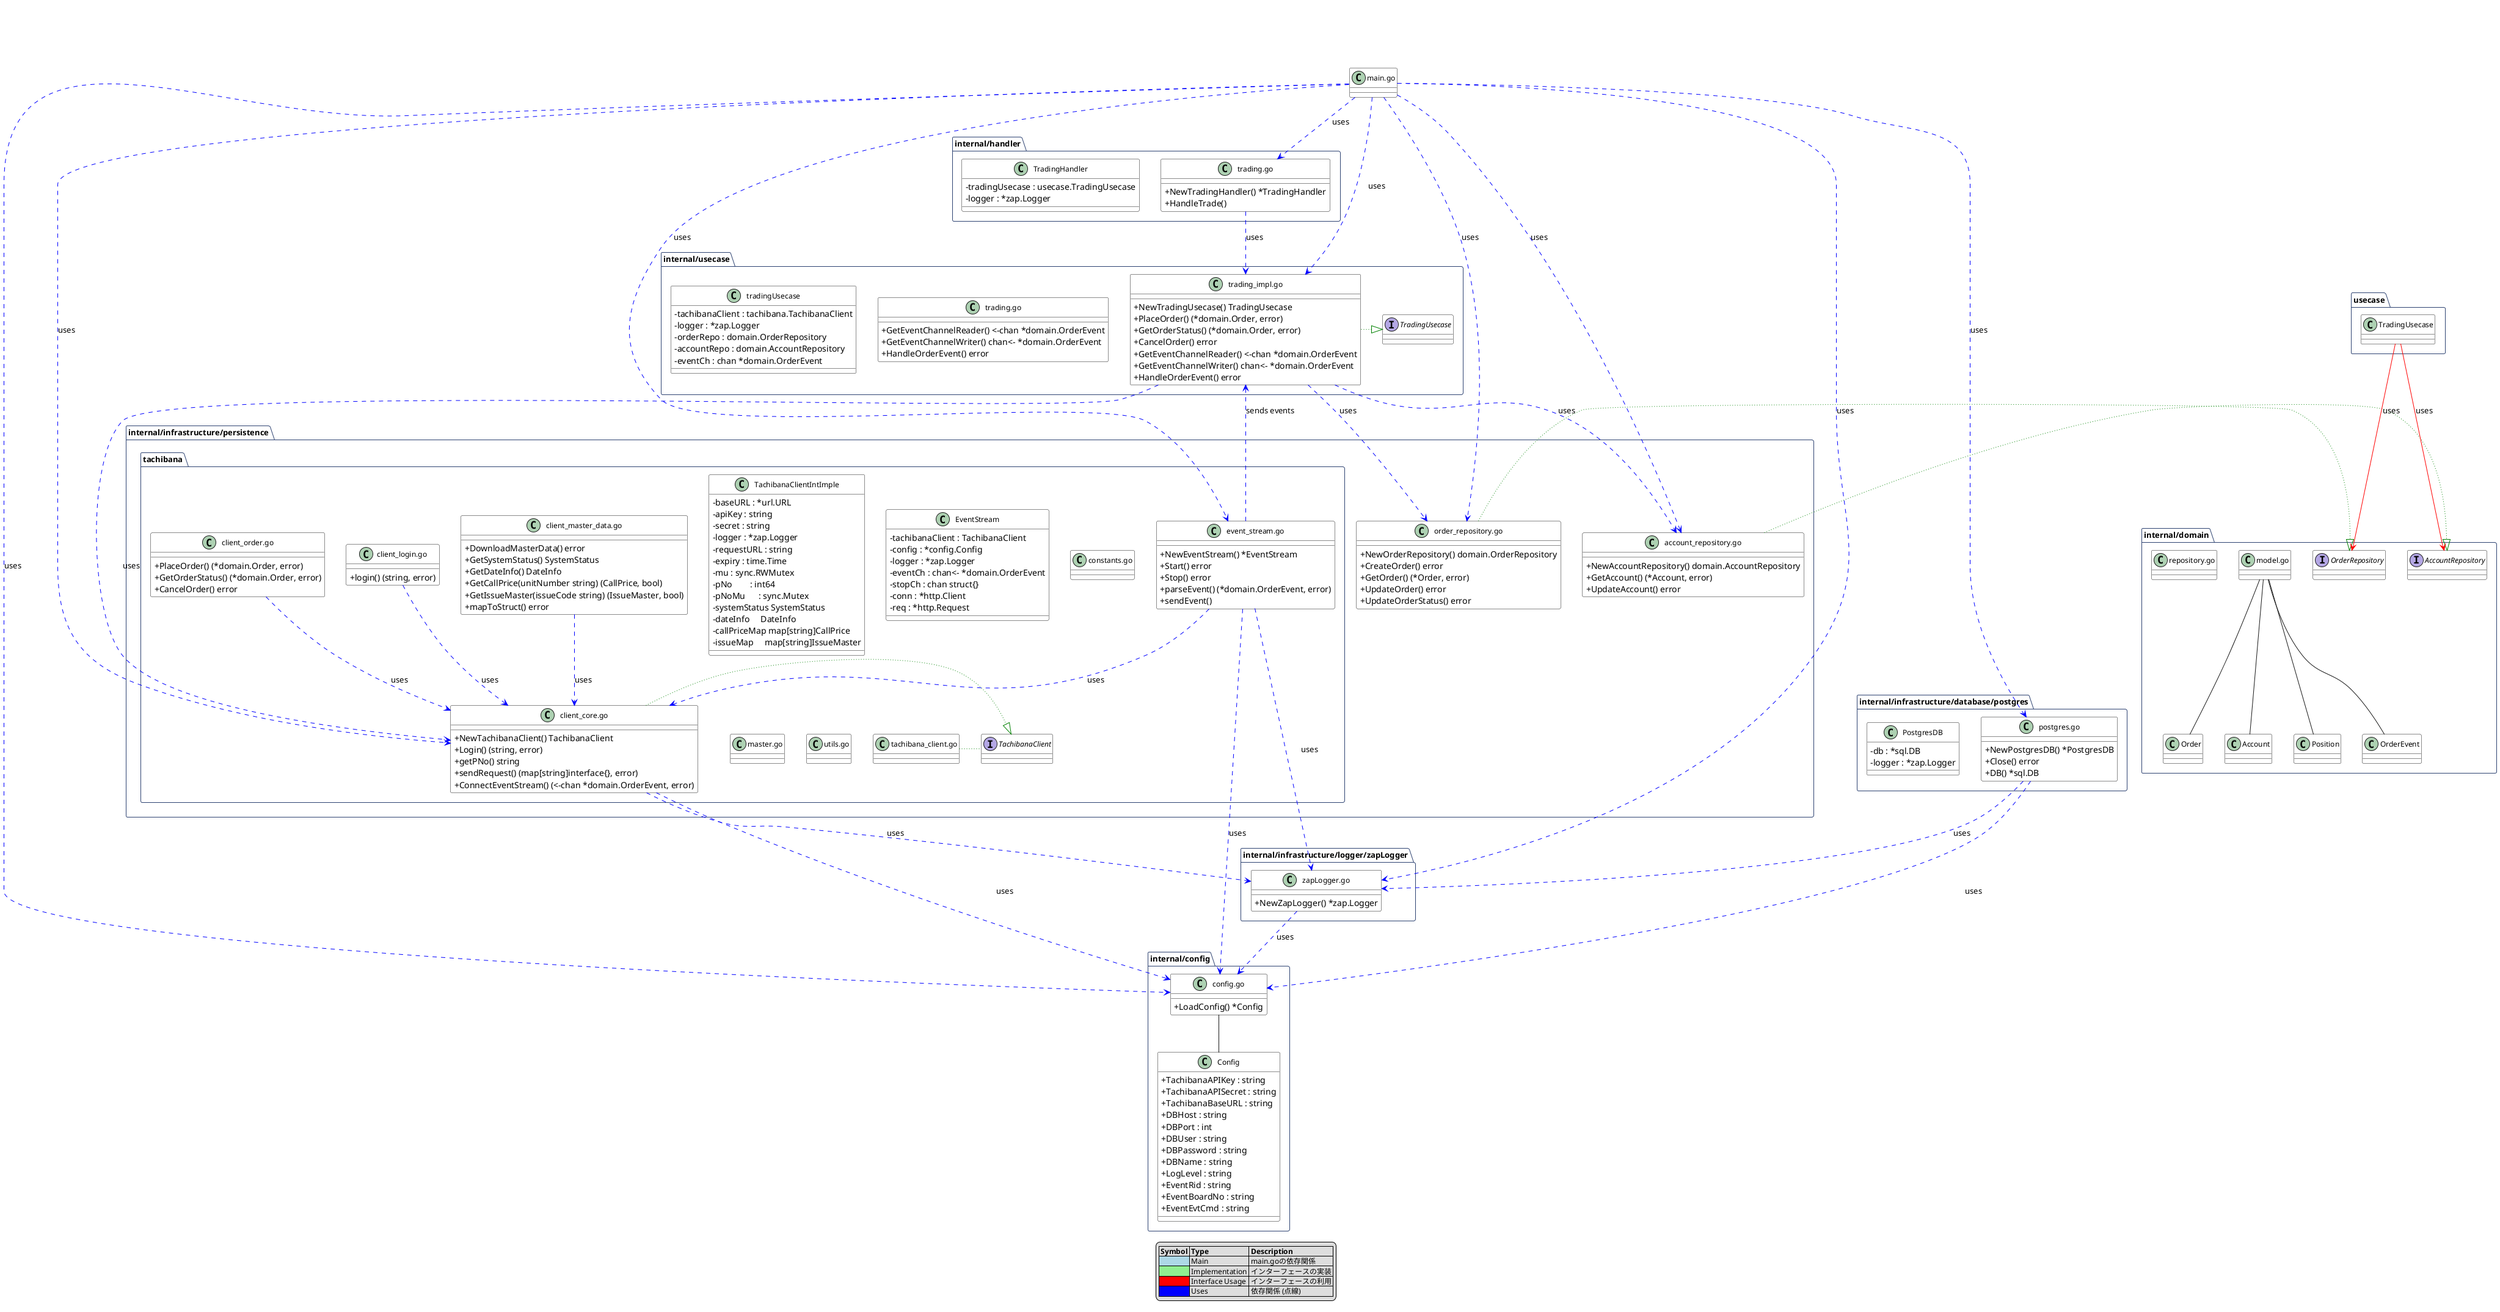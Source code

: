 @startuml
top to bottom direction

skinparam packageTitleFontColor #ffffff
skinparam packageTitleBackgroundColor #2E4372
skinparam packageBorderColor #2E4372
skinparam packageBorderThickness 1
skinparam packageTitleFontSize 14
skinparam packageFontSize 13
skinparam defaultFontName "Meiryo"
skinparam classFontSize 12
skinparam classAttributeIconSize 0
skinparam legendFontSize 12

skinparam interface {
  BackgroundColor #CCFFFF
  FontStyle Bold
  BorderColor #3399ff
}
skinparam class {
  BackgroundColor #FFFFFF
}

class "main.go" as main {
}

package "internal/config" {
  class "config.go" as config {
    +LoadConfig() *Config
  }
  class Config {
    +TachibanaAPIKey : string
    +TachibanaAPISecret : string
    +TachibanaBaseURL : string
    +DBHost : string
    +DBPort : int
    +DBUser : string
    +DBPassword : string
    +DBName : string
    +LogLevel : string
    +EventRid : string
    +EventBoardNo : string
    +EventEvtCmd : string
  }
}

package "internal/domain" {
  class "model.go" as model

  class Order
  class Account
  class Position
  class OrderEvent

  interface OrderRepository
  interface AccountRepository
  class "repository.go" as repository
}

package "internal/handler" {
  class "trading.go" as handler {
    +NewTradingHandler() *TradingHandler
    +HandleTrade()
  }
  class TradingHandler {
    -tradingUsecase : usecase.TradingUsecase
    -logger : *zap.Logger
  }
}

package "internal/infrastructure/database/postgres" {
  class "postgres.go" as postgres {
    +NewPostgresDB() *PostgresDB
    +Close() error
    +DB() *sql.DB
  }
  class PostgresDB {
    -db : *sql.DB
    -logger : *zap.Logger
  }
}

package "internal/infrastructure/logger/zapLogger" {
  class "zapLogger.go" as zapLogger {
    +NewZapLogger() *zap.Logger
  }
}

package "internal/infrastructure/persistence" {
  class "order_repository.go" as orderRepoImpl {
    +NewOrderRepository() domain.OrderRepository
    +CreateOrder() error
    +GetOrder() (*Order, error)
    +UpdateOrder() error
    +UpdateOrderStatus() error
  }

  class "account_repository.go" as accountRepoImpl {
    +NewAccountRepository() domain.AccountRepository
    +GetAccount() (*Account, error)
    +UpdateAccount() error
  }

  package "tachibana" {
    interface TachibanaClient

    class "tachibana_client.go" as tachibanaClient
      
    class "client_core.go" as clientCore {
      +NewTachibanaClient() TachibanaClient
      +Login() (string, error)
      +getPNo() string
      +sendRequest() (map[string]interface{}, error)
      +ConnectEventStream() (<-chan *domain.OrderEvent, error)
    }

     class "client_login.go" as clientLogin {
        +login() (string, error)
     }
     class "client_order.go" as clientOrder {
        +PlaceOrder() (*domain.Order, error)
        +GetOrderStatus() (*domain.Order, error)
        +CancelOrder() error
     }

     class "client_master_data.go" as clientMasterData{
        +DownloadMasterData() error
        +GetSystemStatus() SystemStatus
        +GetDateInfo() DateInfo
        +GetCallPrice(unitNumber string) (CallPrice, bool)
        +GetIssueMaster(issueCode string) (IssueMaster, bool)
        +mapToStruct() error
     }

    class TachibanaClientIntImple {
      -baseURL : *url.URL
      -apiKey : string
      -secret : string
      -logger : *zap.Logger
      -requestURL : string
      -expiry : time.Time
      -mu : sync.RWMutex
      -pNo        : int64       
      -pNoMu      : sync.Mutex  
      -systemStatus SystemStatus
      -dateInfo     DateInfo
      -callPriceMap map[string]CallPrice
      -issueMap     map[string]IssueMaster
    }

    class "event_stream.go" as eventStream {
      +NewEventStream() *EventStream
      +Start() error
      +Stop() error
      +parseEvent() (*domain.OrderEvent, error)
      +sendEvent()
    }
    class EventStream {
      -tachibanaClient : TachibanaClient
      -config : *config.Config
      -logger : *zap.Logger
      -eventCh : chan<- *domain.OrderEvent
      -stopCh : chan struct{}
      -conn : *http.Client
      -req : *http.Request
    }
    class "constants.go" as constants
    class "master.go" as master
    class "utils.go" as utils
  }
}

package "internal/usecase" {
  interface TradingUsecase

  class "trading.go" as usecase {
    +GetEventChannelReader() <-chan *domain.OrderEvent
    +GetEventChannelWriter() chan<- *domain.OrderEvent
    +HandleOrderEvent() error
  }

  class "trading_impl.go" as tradingImpl {
    +NewTradingUsecase() TradingUsecase
    +PlaceOrder() (*domain.Order, error)
    +GetOrderStatus() (*domain.Order, error)
    +CancelOrder() error
    +GetEventChannelReader() <-chan *domain.OrderEvent
    +GetEventChannelWriter() chan<- *domain.OrderEvent
    +HandleOrderEvent() error
  }
  class tradingUsecase {
    -tachibanaClient : tachibana.TachibanaClient
    -logger : *zap.Logger
    -orderRepo : domain.OrderRepository
    -accountRepo : domain.AccountRepository
    -eventCh : chan *domain.OrderEvent
  }
}

main -[#blue,dashed]-> config : uses
main -[#blue,dashed]-> zapLogger : uses
main -[#blue,dashed]-> postgres : uses
main -[#blue,dashed]-> clientCore : uses
main -[#blue,dashed]-> orderRepoImpl : uses
main -[#blue,dashed]-> accountRepoImpl : uses
main -[#blue,dashed]-> tradingImpl : uses
main -[#blue,dashed]-> eventStream : uses
main -[#blue,dashed]-> handler : uses

handler -[#blue,dashed]-> tradingImpl : uses

tradingImpl .[#green,dotted]|> TradingUsecase

tradingImpl -[#blue,dashed]-> clientCore : uses
tradingImpl -[#blue,dashed]-> orderRepoImpl : uses
tradingImpl -[#blue,dashed]-> accountRepoImpl : uses

clientCore .[#green,dotted]|> TachibanaClient
clientCore -[#blue,dashed]-> config : uses
clientCore -[#blue,dashed]-> zapLogger : uses
clientLogin -[#blue,dashed]-> clientCore : uses
clientOrder -[#blue,dashed]-> clientCore : uses
clientMasterData -[#blue,dashed]-> clientCore : uses

eventStream -[#blue,dashed]-> config : uses
eventStream -[#blue,dashed]-> zapLogger : uses
eventStream -[#blue,dashed]-> clientCore : uses
eventStream -[#blue,dashed]-> tradingImpl : "sends events"

orderRepoImpl .[#green,dotted]|> OrderRepository
accountRepoImpl .[#green,dotted]|> AccountRepository

postgres -[#blue,dashed]-> config : uses
postgres -[#blue,dashed]-> zapLogger : uses

zapLogger -[#blue,dashed]-> config : uses

config -- Config
model -- Order
model -- Account
model -- Position
model -- OrderEvent
tachibanaClient -[#green,dotted] TachibanaClient

usecase.TradingUsecase -[#red,plain]-> OrderRepository : uses
usecase.TradingUsecase -[#red,plain]-> AccountRepository: uses

legend
  |= Symbol |= Type |= Description |
  |<#lightblue>| Main | main.goの依存関係|
  |<#lightgreen>| Implementation | インターフェースの実装 |
  |<#red>       | Interface Usage| インターフェースの利用 |
  |<#blue,dashed>| Uses | 依存関係 (点線) |
end legend
@enduml